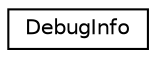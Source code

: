 digraph "Graphical Class Hierarchy"
{
  edge [fontname="Helvetica",fontsize="10",labelfontname="Helvetica",labelfontsize="10"];
  node [fontname="Helvetica",fontsize="10",shape=record];
  rankdir="LR";
  Node0 [label="DebugInfo",height=0.2,width=0.4,color="black", fillcolor="white", style="filled",URL="$struct_debug_info.html"];
}
